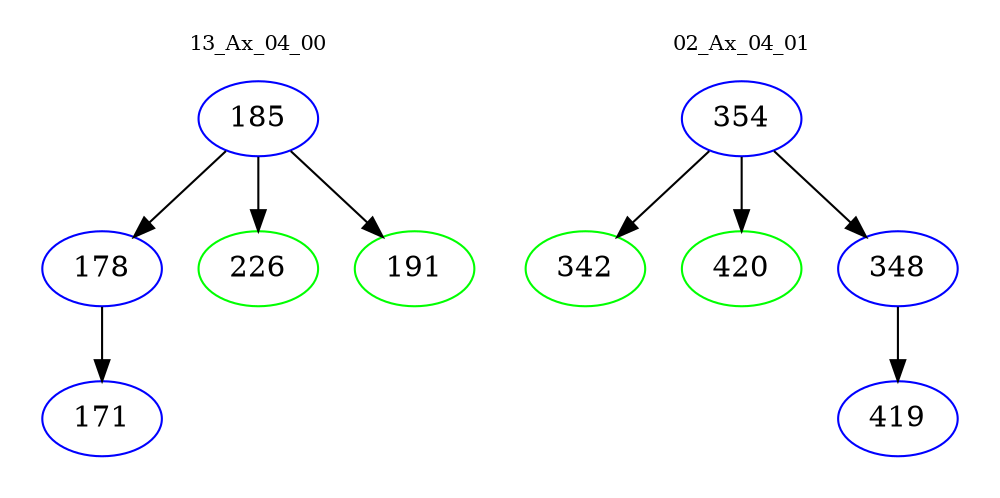 digraph{
subgraph cluster_0 {
color = white
label = "13_Ax_04_00";
fontsize=10;
T0_185 [label="185", color="blue"]
T0_185 -> T0_178 [color="black"]
T0_178 [label="178", color="blue"]
T0_178 -> T0_171 [color="black"]
T0_171 [label="171", color="blue"]
T0_185 -> T0_226 [color="black"]
T0_226 [label="226", color="green"]
T0_185 -> T0_191 [color="black"]
T0_191 [label="191", color="green"]
}
subgraph cluster_1 {
color = white
label = "02_Ax_04_01";
fontsize=10;
T1_354 [label="354", color="blue"]
T1_354 -> T1_342 [color="black"]
T1_342 [label="342", color="green"]
T1_354 -> T1_420 [color="black"]
T1_420 [label="420", color="green"]
T1_354 -> T1_348 [color="black"]
T1_348 [label="348", color="blue"]
T1_348 -> T1_419 [color="black"]
T1_419 [label="419", color="blue"]
}
}
